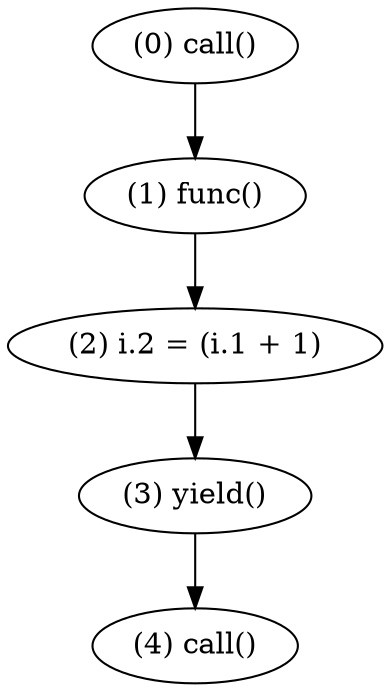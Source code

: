 digraph {
    0 [ label = "(0) call()" ]
    1 [ label = "(1) func()" ]
    2 [ label = "(2) i.2 = (i.1 + 1)" ]
    3 [ label = "(3) yield()" ]
    4 [ label = "(4) call()" ]
    0 -> 1 [ label = "" ]
    1 -> 2 [ label = "" ]
    2 -> 3 [ label = "" ]
    3 -> 4 [ label = "" ]
}
